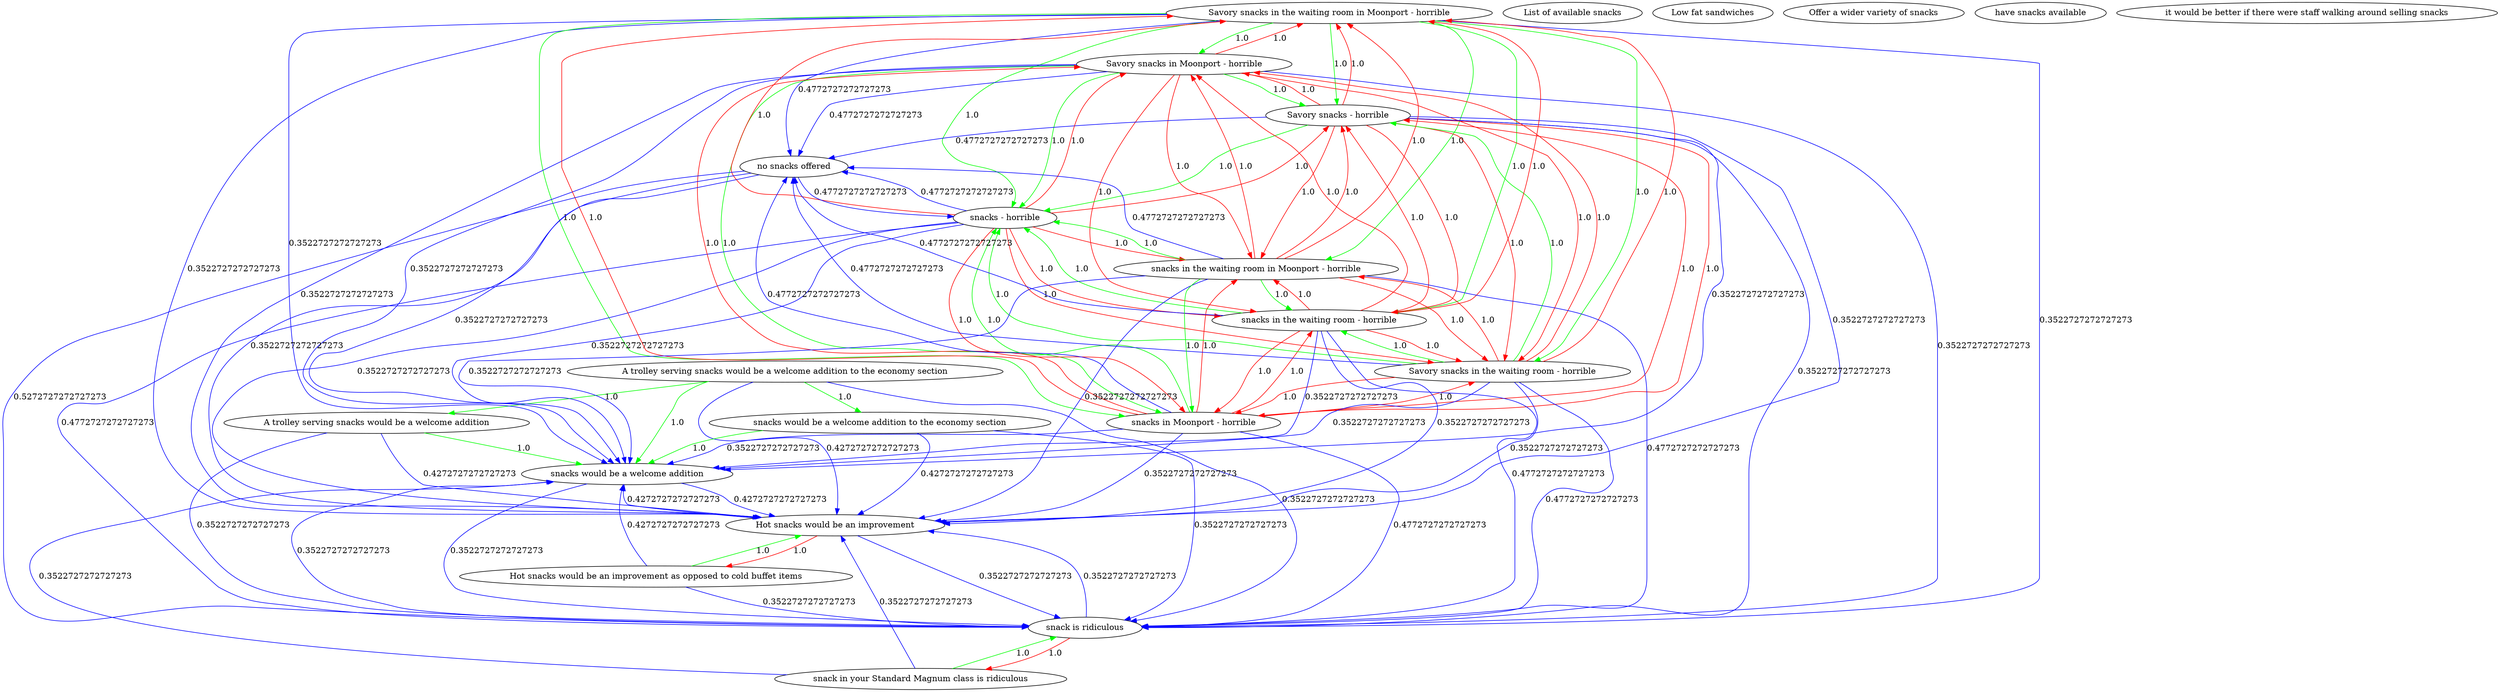 digraph rawGraph {
"A trolley serving snacks would be a welcome addition to the economy section";"A trolley serving snacks would be a welcome addition";"snacks would be a welcome addition";"snacks would be a welcome addition to the economy section";"Hot snacks would be an improvement as opposed to cold buffet items";"Hot snacks would be an improvement";"List of available snacks";"Low fat sandwiches";"Offer a wider variety of snacks";"Savory snacks in the waiting room in Moonport - horrible";"Savory snacks in Moonport - horrible";"Savory snacks - horrible";"snacks - horrible";"snacks in Moonport - horrible";"Savory snacks in the waiting room - horrible";"snacks in the waiting room - horrible";"snacks in the waiting room in Moonport - horrible";"have snacks available";"it would be better if there were staff walking around selling snacks";"no snacks offered";"snack in your Standard Magnum class is ridiculous";"snack is ridiculous";"A trolley serving snacks would be a welcome addition to the economy section" -> "A trolley serving snacks would be a welcome addition" [label=1.0] [color=green]
"A trolley serving snacks would be a welcome addition" -> "snacks would be a welcome addition" [label=1.0] [color=green]
"A trolley serving snacks would be a welcome addition to the economy section" -> "snacks would be a welcome addition to the economy section" [label=1.0] [color=green]
"snacks would be a welcome addition to the economy section" -> "snacks would be a welcome addition" [label=1.0] [color=green]
"A trolley serving snacks would be a welcome addition to the economy section" -> "snacks would be a welcome addition" [label=1.0] [color=green]
"Hot snacks would be an improvement as opposed to cold buffet items" -> "Hot snacks would be an improvement" [label=1.0] [color=green]
"Hot snacks would be an improvement" -> "Hot snacks would be an improvement as opposed to cold buffet items" [label=1.0] [color=red]
"Hot snacks would be an improvement" -> "snacks would be a welcome addition" [label=0.4272727272727273] [color=blue]
"snacks would be a welcome addition" -> "Hot snacks would be an improvement" [label=0.4272727272727273] [color=blue]
"A trolley serving snacks would be a welcome addition to the economy section" -> "Hot snacks would be an improvement" [label=0.4272727272727273] [color=blue]
"Hot snacks would be an improvement as opposed to cold buffet items" -> "snacks would be a welcome addition" [label=0.4272727272727273] [color=blue]
"Savory snacks in the waiting room in Moonport - horrible" -> "Savory snacks in Moonport - horrible" [label=1.0] [color=green]
"Savory snacks in Moonport - horrible" -> "Savory snacks - horrible" [label=1.0] [color=green]
"Savory snacks - horrible" -> "snacks - horrible" [label=1.0] [color=green]
"Savory snacks in Moonport - horrible" -> "snacks in Moonport - horrible" [label=1.0] [color=green]
"snacks in Moonport - horrible" -> "snacks - horrible" [label=1.0] [color=green]
"Savory snacks in the waiting room in Moonport - horrible" -> "Savory snacks in the waiting room - horrible" [label=1.0] [color=green]
"Savory snacks in the waiting room - horrible" -> "Savory snacks - horrible" [label=1.0] [color=green]
"Savory snacks in the waiting room - horrible" -> "snacks in the waiting room - horrible" [label=1.0] [color=green]
"snacks in the waiting room - horrible" -> "snacks - horrible" [label=1.0] [color=green]
"Savory snacks in the waiting room in Moonport - horrible" -> "snacks in the waiting room in Moonport - horrible" [label=1.0] [color=green]
"snacks in the waiting room in Moonport - horrible" -> "snacks in Moonport - horrible" [label=1.0] [color=green]
"snacks in the waiting room in Moonport - horrible" -> "snacks in the waiting room - horrible" [label=1.0] [color=green]
"Savory snacks in the waiting room in Moonport - horrible" -> "snacks in the waiting room - horrible" [label=1.0] [color=green]
"Savory snacks in the waiting room in Moonport - horrible" -> "snacks in Moonport - horrible" [label=1.0] [color=green]
"Savory snacks in the waiting room in Moonport - horrible" -> "Savory snacks - horrible" [label=1.0] [color=green]
"Savory snacks in Moonport - horrible" -> "snacks - horrible" [label=1.0] [color=green]
"Savory snacks in the waiting room - horrible" -> "snacks - horrible" [label=1.0] [color=green]
"snacks in the waiting room in Moonport - horrible" -> "snacks - horrible" [label=1.0] [color=green]
"Savory snacks in the waiting room in Moonport - horrible" -> "snacks - horrible" [label=1.0] [color=green]
"Savory snacks in Moonport - horrible" -> "Savory snacks in the waiting room in Moonport - horrible" [label=1.0] [color=red]
"Savory snacks in Moonport - horrible" -> "Savory snacks in the waiting room - horrible" [label=1.0] [color=red]
"Savory snacks in Moonport - horrible" -> "snacks in the waiting room - horrible" [label=1.0] [color=red]
"Savory snacks in Moonport - horrible" -> "snacks in the waiting room in Moonport - horrible" [label=1.0] [color=red]
"Savory snacks - horrible" -> "Savory snacks in the waiting room in Moonport - horrible" [label=1.0] [color=red]
"Savory snacks - horrible" -> "Savory snacks in Moonport - horrible" [label=1.0] [color=red]
"Savory snacks - horrible" -> "snacks in Moonport - horrible" [label=1.0] [color=red]
"Savory snacks - horrible" -> "Savory snacks in the waiting room - horrible" [label=1.0] [color=red]
"Savory snacks - horrible" -> "snacks in the waiting room - horrible" [label=1.0] [color=red]
"Savory snacks - horrible" -> "snacks in the waiting room in Moonport - horrible" [label=1.0] [color=red]
"snacks - horrible" -> "Savory snacks in the waiting room in Moonport - horrible" [label=1.0] [color=red]
"snacks - horrible" -> "Savory snacks in Moonport - horrible" [label=1.0] [color=red]
"snacks - horrible" -> "Savory snacks - horrible" [label=1.0] [color=red]
"snacks - horrible" -> "snacks in Moonport - horrible" [label=1.0] [color=red]
"snacks - horrible" -> "Savory snacks in the waiting room - horrible" [label=1.0] [color=red]
"snacks - horrible" -> "snacks in the waiting room - horrible" [label=1.0] [color=red]
"snacks - horrible" -> "snacks in the waiting room in Moonport - horrible" [label=1.0] [color=red]
"snacks in Moonport - horrible" -> "Savory snacks in the waiting room in Moonport - horrible" [label=1.0] [color=red]
"snacks in Moonport - horrible" -> "Savory snacks in Moonport - horrible" [label=1.0] [color=red]
"snacks in Moonport - horrible" -> "Savory snacks - horrible" [label=1.0] [color=red]
"snacks in Moonport - horrible" -> "Savory snacks in the waiting room - horrible" [label=1.0] [color=red]
"snacks in Moonport - horrible" -> "snacks in the waiting room - horrible" [label=1.0] [color=red]
"snacks in Moonport - horrible" -> "snacks in the waiting room in Moonport - horrible" [label=1.0] [color=red]
"Savory snacks in the waiting room - horrible" -> "Savory snacks in the waiting room in Moonport - horrible" [label=1.0] [color=red]
"Savory snacks in the waiting room - horrible" -> "Savory snacks in Moonport - horrible" [label=1.0] [color=red]
"Savory snacks in the waiting room - horrible" -> "snacks in Moonport - horrible" [label=1.0] [color=red]
"Savory snacks in the waiting room - horrible" -> "snacks in the waiting room in Moonport - horrible" [label=1.0] [color=red]
"snacks in the waiting room - horrible" -> "Savory snacks in the waiting room in Moonport - horrible" [label=1.0] [color=red]
"snacks in the waiting room - horrible" -> "Savory snacks in Moonport - horrible" [label=1.0] [color=red]
"snacks in the waiting room - horrible" -> "Savory snacks - horrible" [label=1.0] [color=red]
"snacks in the waiting room - horrible" -> "snacks in Moonport - horrible" [label=1.0] [color=red]
"snacks in the waiting room - horrible" -> "Savory snacks in the waiting room - horrible" [label=1.0] [color=red]
"snacks in the waiting room - horrible" -> "snacks in the waiting room in Moonport - horrible" [label=1.0] [color=red]
"snacks in the waiting room in Moonport - horrible" -> "Savory snacks in the waiting room in Moonport - horrible" [label=1.0] [color=red]
"snacks in the waiting room in Moonport - horrible" -> "Savory snacks in Moonport - horrible" [label=1.0] [color=red]
"snacks in the waiting room in Moonport - horrible" -> "Savory snacks - horrible" [label=1.0] [color=red]
"snacks in the waiting room in Moonport - horrible" -> "Savory snacks in the waiting room - horrible" [label=1.0] [color=red]
"no snacks offered" -> "snacks - horrible" [label=0.4772727272727273] [color=blue]
"snacks - horrible" -> "no snacks offered" [label=0.4772727272727273] [color=blue]
"snack in your Standard Magnum class is ridiculous" -> "snack is ridiculous" [label=1.0] [color=green]
"snack is ridiculous" -> "snack in your Standard Magnum class is ridiculous" [label=1.0] [color=red]
"no snacks offered" -> "snack is ridiculous" [label=0.5272727272727273] [color=blue]
"Hot snacks would be an improvement" -> "snack is ridiculous" [label=0.3522727272727273] [color=blue]
"snack is ridiculous" -> "Hot snacks would be an improvement" [label=0.3522727272727273] [color=blue]
"snack is ridiculous" -> "snacks would be a welcome addition" [label=0.3522727272727273] [color=blue]
"snacks would be a welcome addition" -> "snack is ridiculous" [label=0.3522727272727273] [color=blue]
"A trolley serving snacks would be a welcome addition to the economy section" -> "snack is ridiculous" [label=0.3522727272727273] [color=blue]
"A trolley serving snacks would be a welcome addition" -> "Hot snacks would be an improvement" [label=0.4272727272727273] [color=blue]
"A trolley serving snacks would be a welcome addition" -> "snack is ridiculous" [label=0.3522727272727273] [color=blue]
"snacks would be a welcome addition to the economy section" -> "Hot snacks would be an improvement" [label=0.4272727272727273] [color=blue]
"snacks would be a welcome addition to the economy section" -> "snack is ridiculous" [label=0.3522727272727273] [color=blue]
"Hot snacks would be an improvement as opposed to cold buffet items" -> "snack is ridiculous" [label=0.3522727272727273] [color=blue]
"Savory snacks in the waiting room in Moonport - horrible" -> "no snacks offered" [label=0.4772727272727273] [color=blue]
"Savory snacks in Moonport - horrible" -> "no snacks offered" [label=0.4772727272727273] [color=blue]
"Savory snacks - horrible" -> "no snacks offered" [label=0.4772727272727273] [color=blue]
"snacks - horrible" -> "snack is ridiculous" [label=0.4772727272727273] [color=blue]
"snacks in Moonport - horrible" -> "no snacks offered" [label=0.4772727272727273] [color=blue]
"snacks in Moonport - horrible" -> "snack is ridiculous" [label=0.4772727272727273] [color=blue]
"Savory snacks in the waiting room - horrible" -> "no snacks offered" [label=0.4772727272727273] [color=blue]
"Savory snacks in the waiting room - horrible" -> "snack is ridiculous" [label=0.4772727272727273] [color=blue]
"snacks in the waiting room - horrible" -> "no snacks offered" [label=0.4772727272727273] [color=blue]
"snacks in the waiting room - horrible" -> "snack is ridiculous" [label=0.4772727272727273] [color=blue]
"snacks in the waiting room in Moonport - horrible" -> "no snacks offered" [label=0.4772727272727273] [color=blue]
"snacks in the waiting room in Moonport - horrible" -> "snack is ridiculous" [label=0.4772727272727273] [color=blue]
"no snacks offered" -> "Hot snacks would be an improvement" [label=0.3522727272727273] [color=blue]
"no snacks offered" -> "snacks would be a welcome addition" [label=0.3522727272727273] [color=blue]
"snack in your Standard Magnum class is ridiculous" -> "Hot snacks would be an improvement" [label=0.3522727272727273] [color=blue]
"snack in your Standard Magnum class is ridiculous" -> "snacks would be a welcome addition" [label=0.3522727272727273] [color=blue]
"Savory snacks in the waiting room in Moonport - horrible" -> "Hot snacks would be an improvement" [label=0.3522727272727273] [color=blue]
"Savory snacks in the waiting room in Moonport - horrible" -> "snack is ridiculous" [label=0.3522727272727273] [color=blue]
"Savory snacks in the waiting room in Moonport - horrible" -> "snacks would be a welcome addition" [label=0.3522727272727273] [color=blue]
"Savory snacks in Moonport - horrible" -> "Hot snacks would be an improvement" [label=0.3522727272727273] [color=blue]
"Savory snacks in Moonport - horrible" -> "snack is ridiculous" [label=0.3522727272727273] [color=blue]
"Savory snacks in Moonport - horrible" -> "snacks would be a welcome addition" [label=0.3522727272727273] [color=blue]
"Savory snacks - horrible" -> "Hot snacks would be an improvement" [label=0.3522727272727273] [color=blue]
"Savory snacks - horrible" -> "snack is ridiculous" [label=0.3522727272727273] [color=blue]
"Savory snacks - horrible" -> "snacks would be a welcome addition" [label=0.3522727272727273] [color=blue]
"snacks - horrible" -> "Hot snacks would be an improvement" [label=0.3522727272727273] [color=blue]
"snacks - horrible" -> "snacks would be a welcome addition" [label=0.3522727272727273] [color=blue]
"snacks in Moonport - horrible" -> "Hot snacks would be an improvement" [label=0.3522727272727273] [color=blue]
"snacks in Moonport - horrible" -> "snacks would be a welcome addition" [label=0.3522727272727273] [color=blue]
"Savory snacks in the waiting room - horrible" -> "Hot snacks would be an improvement" [label=0.3522727272727273] [color=blue]
"Savory snacks in the waiting room - horrible" -> "snacks would be a welcome addition" [label=0.3522727272727273] [color=blue]
"snacks in the waiting room - horrible" -> "Hot snacks would be an improvement" [label=0.3522727272727273] [color=blue]
"snacks in the waiting room - horrible" -> "snacks would be a welcome addition" [label=0.3522727272727273] [color=blue]
"snacks in the waiting room in Moonport - horrible" -> "Hot snacks would be an improvement" [label=0.3522727272727273] [color=blue]
"snacks in the waiting room in Moonport - horrible" -> "snacks would be a welcome addition" [label=0.3522727272727273] [color=blue]
}